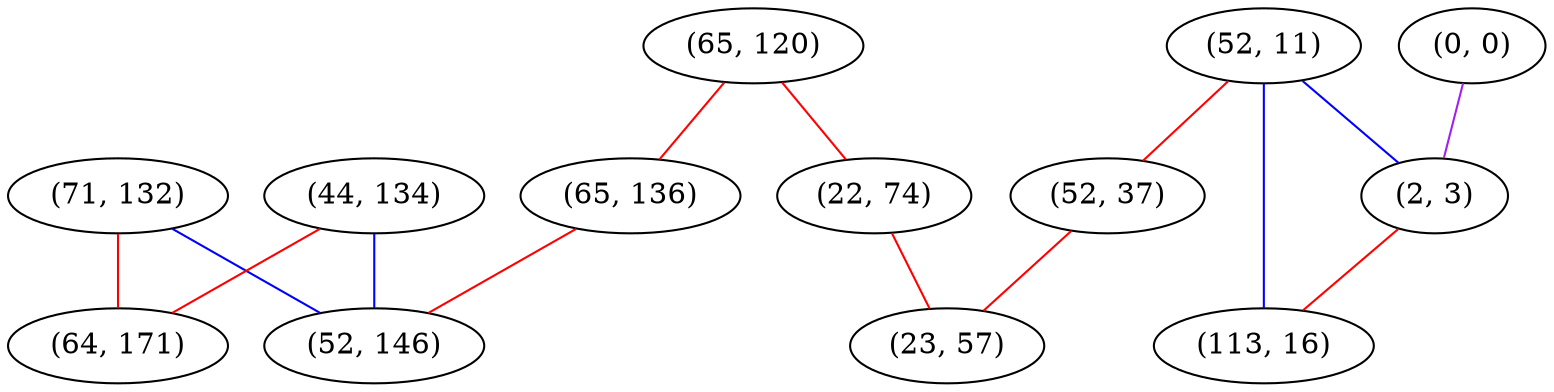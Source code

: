 graph "" {
"(71, 132)";
"(65, 120)";
"(0, 0)";
"(44, 134)";
"(52, 11)";
"(64, 171)";
"(65, 136)";
"(2, 3)";
"(52, 37)";
"(52, 146)";
"(113, 16)";
"(22, 74)";
"(23, 57)";
"(71, 132)" -- "(52, 146)"  [color=blue, key=0, weight=3];
"(71, 132)" -- "(64, 171)"  [color=red, key=0, weight=1];
"(65, 120)" -- "(65, 136)"  [color=red, key=0, weight=1];
"(65, 120)" -- "(22, 74)"  [color=red, key=0, weight=1];
"(0, 0)" -- "(2, 3)"  [color=purple, key=0, weight=4];
"(44, 134)" -- "(52, 146)"  [color=blue, key=0, weight=3];
"(44, 134)" -- "(64, 171)"  [color=red, key=0, weight=1];
"(52, 11)" -- "(52, 37)"  [color=red, key=0, weight=1];
"(52, 11)" -- "(113, 16)"  [color=blue, key=0, weight=3];
"(52, 11)" -- "(2, 3)"  [color=blue, key=0, weight=3];
"(65, 136)" -- "(52, 146)"  [color=red, key=0, weight=1];
"(2, 3)" -- "(113, 16)"  [color=red, key=0, weight=1];
"(52, 37)" -- "(23, 57)"  [color=red, key=0, weight=1];
"(22, 74)" -- "(23, 57)"  [color=red, key=0, weight=1];
}
